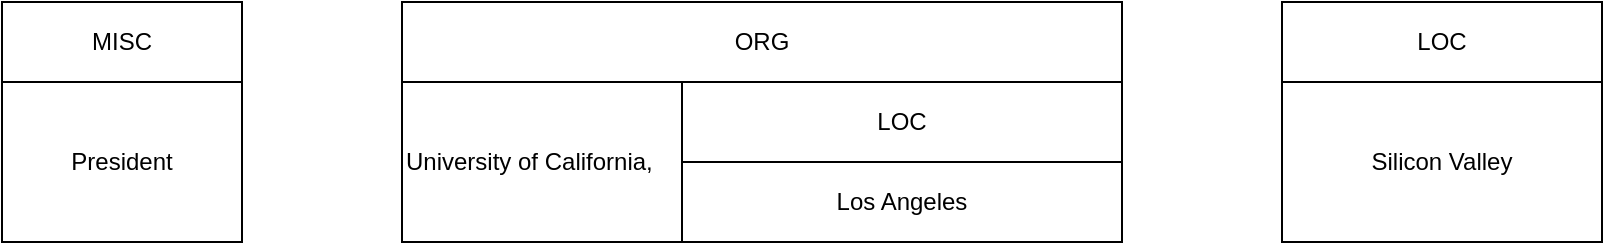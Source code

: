 <mxfile version="26.2.9">
  <diagram name="Page-1" id="xJE7kIpgzEs_ucVwuZ5W">
    <mxGraphModel dx="1036" dy="618" grid="1" gridSize="10" guides="1" tooltips="1" connect="1" arrows="1" fold="1" page="1" pageScale="1" pageWidth="850" pageHeight="1100" math="0" shadow="0">
      <root>
        <mxCell id="0" />
        <mxCell id="1" parent="0" />
        <mxCell id="A98zeI_6_ksdT_ToN1Hj-1" value="MISC" style="rounded=0;whiteSpace=wrap;html=1;" vertex="1" parent="1">
          <mxGeometry x="40" y="40" width="120" height="40" as="geometry" />
        </mxCell>
        <mxCell id="A98zeI_6_ksdT_ToN1Hj-2" value="University of California,&amp;nbsp;" style="rounded=0;whiteSpace=wrap;html=1;align=left;" vertex="1" parent="1">
          <mxGeometry x="240" y="80" width="360" height="80" as="geometry" />
        </mxCell>
        <mxCell id="A98zeI_6_ksdT_ToN1Hj-3" value="President" style="rounded=0;whiteSpace=wrap;html=1;" vertex="1" parent="1">
          <mxGeometry x="40" y="80" width="120" height="80" as="geometry" />
        </mxCell>
        <mxCell id="A98zeI_6_ksdT_ToN1Hj-4" value="ORG" style="rounded=0;whiteSpace=wrap;html=1;" vertex="1" parent="1">
          <mxGeometry x="240" y="40" width="360" height="40" as="geometry" />
        </mxCell>
        <mxCell id="A98zeI_6_ksdT_ToN1Hj-5" value="Silicon Valley" style="rounded=0;whiteSpace=wrap;html=1;" vertex="1" parent="1">
          <mxGeometry x="680" y="80" width="160" height="80" as="geometry" />
        </mxCell>
        <mxCell id="A98zeI_6_ksdT_ToN1Hj-6" value="LOC" style="rounded=0;whiteSpace=wrap;html=1;" vertex="1" parent="1">
          <mxGeometry x="680" y="40" width="160" height="40" as="geometry" />
        </mxCell>
        <mxCell id="A98zeI_6_ksdT_ToN1Hj-7" value="Los Angeles" style="rounded=0;whiteSpace=wrap;html=1;" vertex="1" parent="1">
          <mxGeometry x="380" y="120" width="220" height="40" as="geometry" />
        </mxCell>
        <mxCell id="A98zeI_6_ksdT_ToN1Hj-8" value="LOC" style="rounded=0;whiteSpace=wrap;html=1;" vertex="1" parent="1">
          <mxGeometry x="380" y="80" width="220" height="40" as="geometry" />
        </mxCell>
      </root>
    </mxGraphModel>
  </diagram>
</mxfile>
